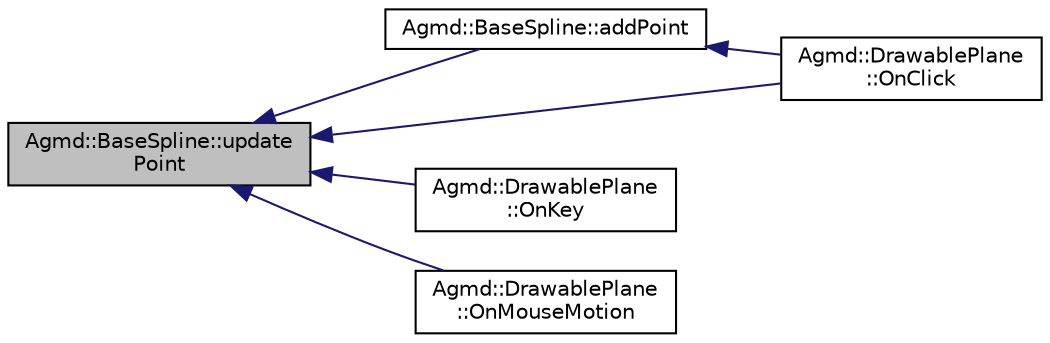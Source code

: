 digraph "Agmd::BaseSpline::updatePoint"
{
  edge [fontname="Helvetica",fontsize="10",labelfontname="Helvetica",labelfontsize="10"];
  node [fontname="Helvetica",fontsize="10",shape=record];
  rankdir="LR";
  Node1 [label="Agmd::BaseSpline::update\lPoint",height=0.2,width=0.4,color="black", fillcolor="grey75", style="filled" fontcolor="black"];
  Node1 -> Node2 [dir="back",color="midnightblue",fontsize="10",style="solid",fontname="Helvetica"];
  Node2 [label="Agmd::BaseSpline::addPoint",height=0.2,width=0.4,color="black", fillcolor="white", style="filled",URL="$class_agmd_1_1_base_spline.html#a291c1c90c2c790a39d153a606138a50e"];
  Node2 -> Node3 [dir="back",color="midnightblue",fontsize="10",style="solid",fontname="Helvetica"];
  Node3 [label="Agmd::DrawablePlane\l::OnClick",height=0.2,width=0.4,color="black", fillcolor="white", style="filled",URL="$class_agmd_1_1_drawable_plane.html#afa0378c703f4c6829782b622c03ffdb2"];
  Node1 -> Node3 [dir="back",color="midnightblue",fontsize="10",style="solid",fontname="Helvetica"];
  Node1 -> Node4 [dir="back",color="midnightblue",fontsize="10",style="solid",fontname="Helvetica"];
  Node4 [label="Agmd::DrawablePlane\l::OnKey",height=0.2,width=0.4,color="black", fillcolor="white", style="filled",URL="$class_agmd_1_1_drawable_plane.html#aac9621336d61d3fc92ef84ff6cf339df"];
  Node1 -> Node5 [dir="back",color="midnightblue",fontsize="10",style="solid",fontname="Helvetica"];
  Node5 [label="Agmd::DrawablePlane\l::OnMouseMotion",height=0.2,width=0.4,color="black", fillcolor="white", style="filled",URL="$class_agmd_1_1_drawable_plane.html#a0c6c87999f5252cf3559b31212d32d62"];
}
